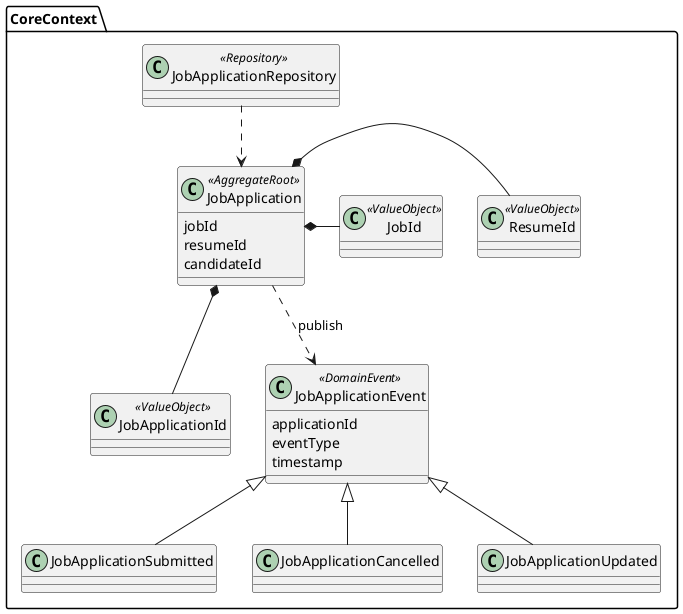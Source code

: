 @startuml

' 共通コンテキスト
namespace CoreContext {
    class ResumeId <<ValueObject>> {
    }

    class JobId <<ValueObject>> {
    }

    class JobApplicationId <<ValueObject>> {
    }

    class JobApplication <<AggregateRoot>> {
        jobId
        resumeId
        candidateId
    }

    class JobApplicationRepository <<Repository>> {
    }

    class JobApplicationEvent <<DomainEvent>> {
        applicationId
        eventType
        timestamp 
    }

    JobApplication *-- JobApplicationId
    JobApplication *- ResumeId
    JobApplication *- JobId
    JobApplicationRepository ..> JobApplication

    JobApplicationEvent <|-- JobApplicationSubmitted
    JobApplicationEvent <|-- JobApplicationCancelled
    JobApplicationEvent <|-- JobApplicationUpdated

    JobApplication ..> JobApplicationEvent :publish
}

@enduml